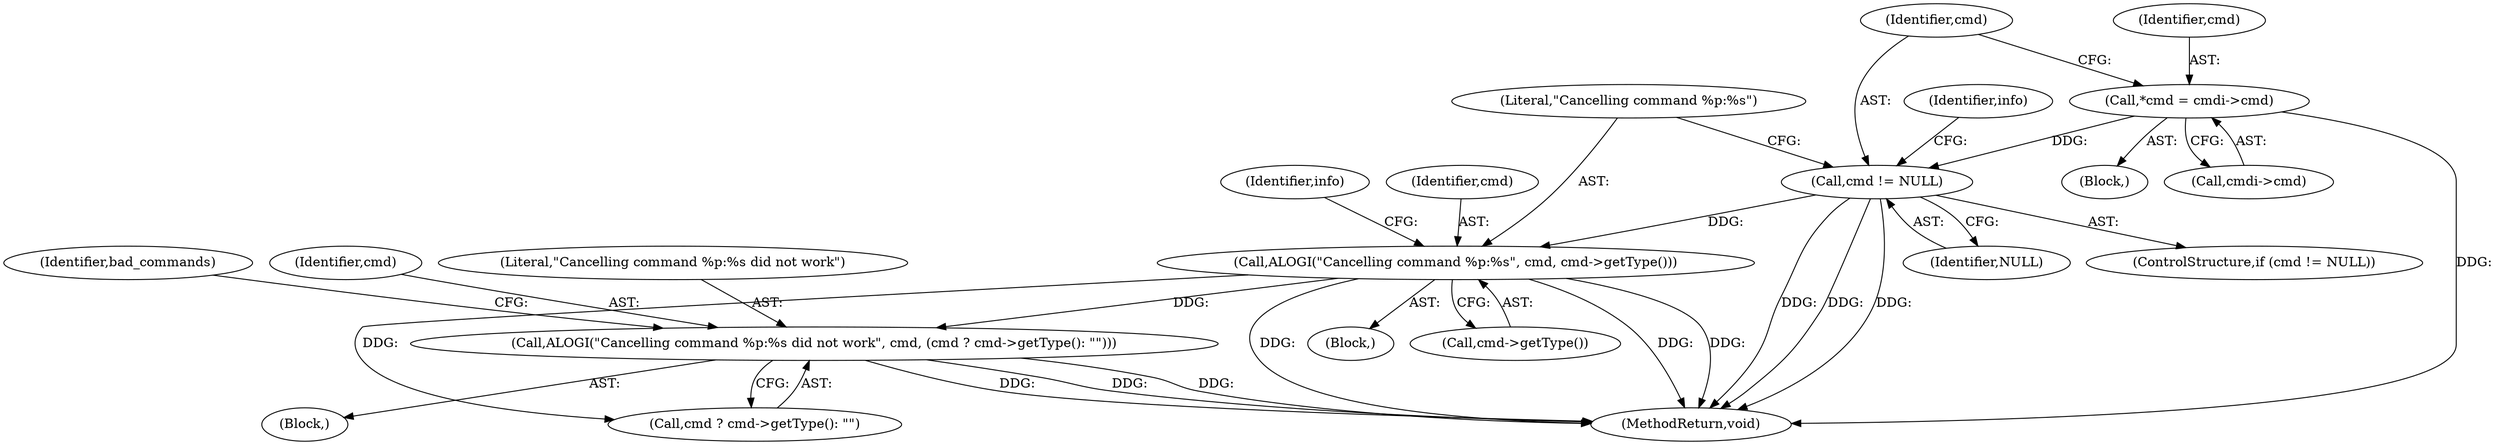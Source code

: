digraph "0_Android_2c5a4fac8bc8198f6a2635ede776f8de40a0c3e1@pointer" {
"1000275" [label="(Call,ALOGI(\"Cancelling command %p:%s did not work\", cmd, (cmd ? cmd->getType(): \"\")))"];
"1000253" [label="(Call,ALOGI(\"Cancelling command %p:%s\", cmd, cmd->getType()))"];
"1000249" [label="(Call,cmd != NULL)"];
"1000243" [label="(Call,*cmd = cmdi->cmd)"];
"1000275" [label="(Call,ALOGI(\"Cancelling command %p:%s did not work\", cmd, (cmd ? cmd->getType(): \"\")))"];
"1000260" [label="(Identifier,info)"];
"1000243" [label="(Call,*cmd = cmdi->cmd)"];
"1000245" [label="(Call,cmdi->cmd)"];
"1000278" [label="(Call,cmd ? cmd->getType(): \"\")"];
"1000251" [label="(Identifier,NULL)"];
"1000255" [label="(Identifier,cmd)"];
"1000274" [label="(Block,)"];
"1000248" [label="(ControlStructure,if (cmd != NULL))"];
"1000252" [label="(Block,)"];
"1000249" [label="(Call,cmd != NULL)"];
"1000253" [label="(Call,ALOGI(\"Cancelling command %p:%s\", cmd, cmd->getType()))"];
"1000256" [label="(Call,cmd->getType())"];
"1000283" [label="(Identifier,bad_commands)"];
"1000226" [label="(Block,)"];
"1000254" [label="(Literal,\"Cancelling command %p:%s\")"];
"1000250" [label="(Identifier,cmd)"];
"1000277" [label="(Identifier,cmd)"];
"1000244" [label="(Identifier,cmd)"];
"1000223" [label="(Identifier,info)"];
"1000325" [label="(MethodReturn,void)"];
"1000276" [label="(Literal,\"Cancelling command %p:%s did not work\")"];
"1000275" -> "1000274"  [label="AST: "];
"1000275" -> "1000278"  [label="CFG: "];
"1000276" -> "1000275"  [label="AST: "];
"1000277" -> "1000275"  [label="AST: "];
"1000278" -> "1000275"  [label="AST: "];
"1000283" -> "1000275"  [label="CFG: "];
"1000275" -> "1000325"  [label="DDG: "];
"1000275" -> "1000325"  [label="DDG: "];
"1000275" -> "1000325"  [label="DDG: "];
"1000253" -> "1000275"  [label="DDG: "];
"1000253" -> "1000252"  [label="AST: "];
"1000253" -> "1000256"  [label="CFG: "];
"1000254" -> "1000253"  [label="AST: "];
"1000255" -> "1000253"  [label="AST: "];
"1000256" -> "1000253"  [label="AST: "];
"1000260" -> "1000253"  [label="CFG: "];
"1000253" -> "1000325"  [label="DDG: "];
"1000253" -> "1000325"  [label="DDG: "];
"1000253" -> "1000325"  [label="DDG: "];
"1000249" -> "1000253"  [label="DDG: "];
"1000253" -> "1000278"  [label="DDG: "];
"1000249" -> "1000248"  [label="AST: "];
"1000249" -> "1000251"  [label="CFG: "];
"1000250" -> "1000249"  [label="AST: "];
"1000251" -> "1000249"  [label="AST: "];
"1000223" -> "1000249"  [label="CFG: "];
"1000254" -> "1000249"  [label="CFG: "];
"1000249" -> "1000325"  [label="DDG: "];
"1000249" -> "1000325"  [label="DDG: "];
"1000249" -> "1000325"  [label="DDG: "];
"1000243" -> "1000249"  [label="DDG: "];
"1000243" -> "1000226"  [label="AST: "];
"1000243" -> "1000245"  [label="CFG: "];
"1000244" -> "1000243"  [label="AST: "];
"1000245" -> "1000243"  [label="AST: "];
"1000250" -> "1000243"  [label="CFG: "];
"1000243" -> "1000325"  [label="DDG: "];
}
